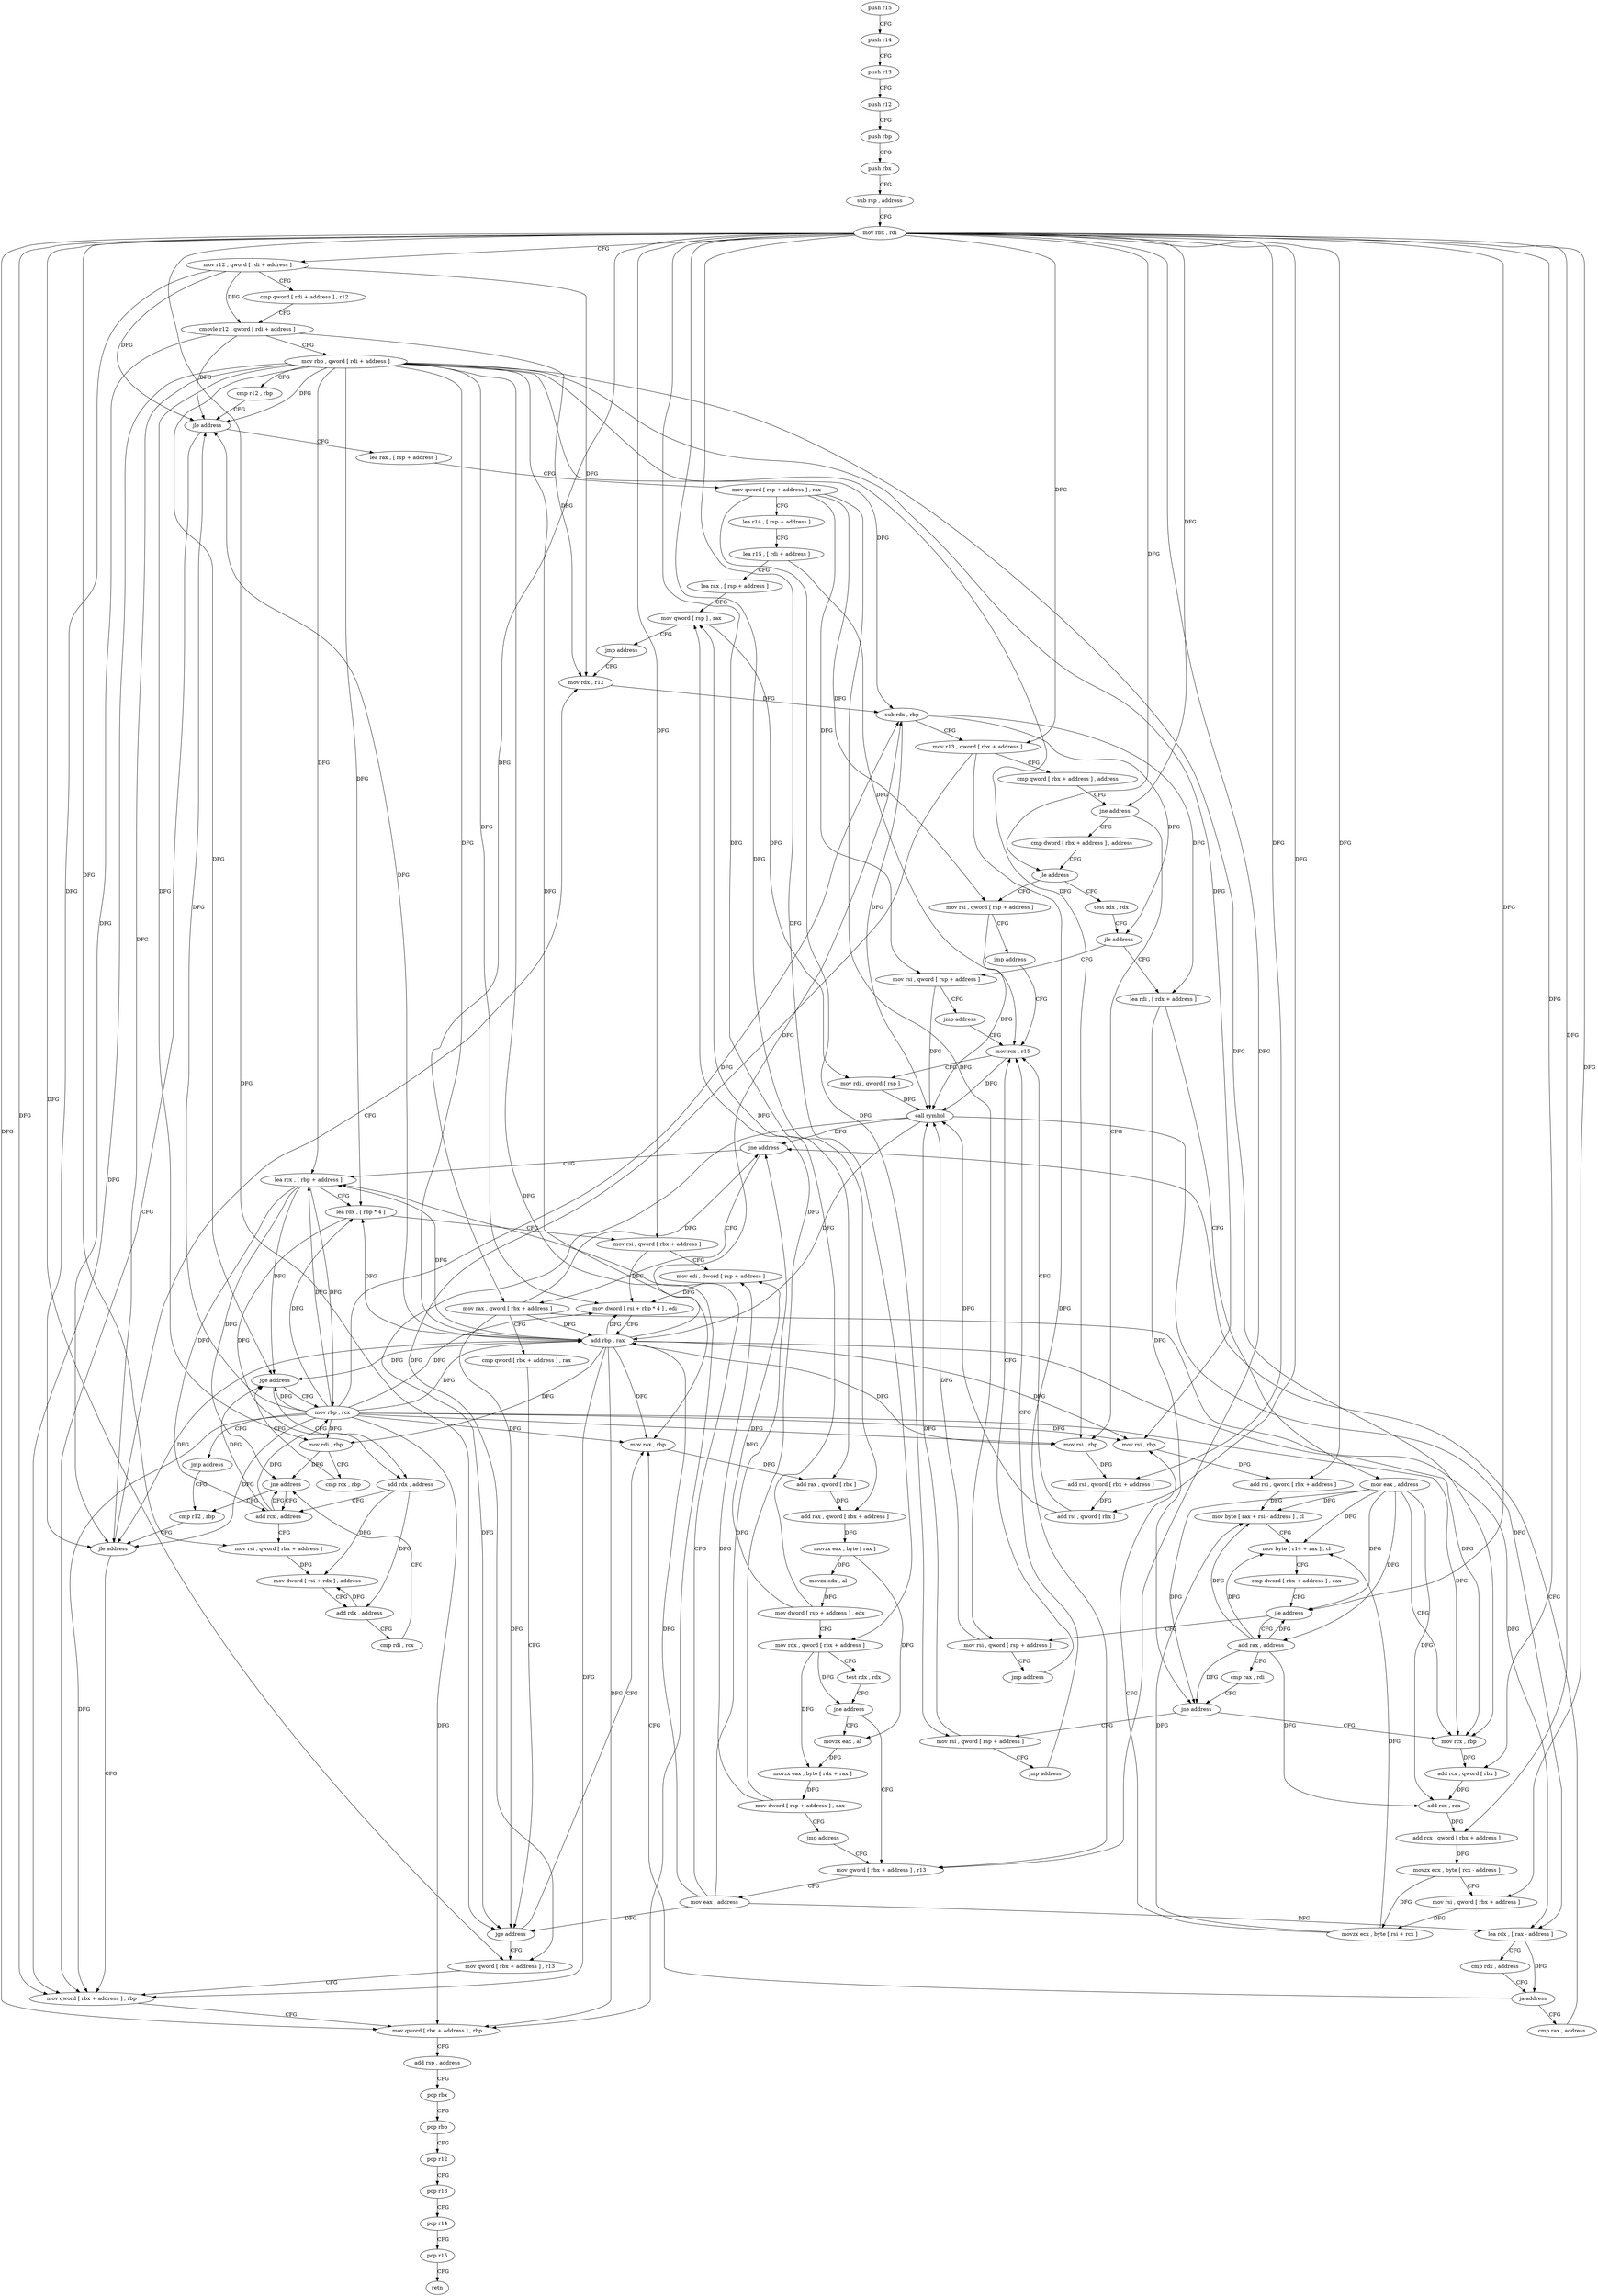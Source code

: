 digraph "func" {
"4235275" [label = "push r15" ]
"4235277" [label = "push r14" ]
"4235279" [label = "push r13" ]
"4235281" [label = "push r12" ]
"4235283" [label = "push rbp" ]
"4235284" [label = "push rbx" ]
"4235285" [label = "sub rsp , address" ]
"4235289" [label = "mov rbx , rdi" ]
"4235292" [label = "mov r12 , qword [ rdi + address ]" ]
"4235296" [label = "cmp qword [ rdi + address ] , r12" ]
"4235300" [label = "cmovle r12 , qword [ rdi + address ]" ]
"4235305" [label = "mov rbp , qword [ rdi + address ]" ]
"4235309" [label = "cmp r12 , rbp" ]
"4235312" [label = "jle address" ]
"4235669" [label = "mov qword [ rbx + address ] , rbp" ]
"4235318" [label = "lea rax , [ rsp + address ]" ]
"4235673" [label = "mov qword [ rbx + address ] , rbp" ]
"4235677" [label = "add rsp , address" ]
"4235681" [label = "pop rbx" ]
"4235682" [label = "pop rbp" ]
"4235683" [label = "pop r12" ]
"4235685" [label = "pop r13" ]
"4235687" [label = "pop r14" ]
"4235689" [label = "pop r15" ]
"4235691" [label = "retn" ]
"4235323" [label = "mov qword [ rsp + address ] , rax" ]
"4235328" [label = "lea r14 , [ rsp + address ]" ]
"4235333" [label = "lea r15 , [ rdi + address ]" ]
"4235337" [label = "lea rax , [ rsp + address ]" ]
"4235342" [label = "mov qword [ rsp ] , rax" ]
"4235346" [label = "jmp address" ]
"4235584" [label = "mov rdx , r12" ]
"4235587" [label = "sub rdx , rbp" ]
"4235590" [label = "mov r13 , qword [ rbx + address ]" ]
"4235594" [label = "cmp qword [ rbx + address ] , address" ]
"4235599" [label = "jne address" ]
"4235351" [label = "cmp dword [ rbx + address ] , address" ]
"4235605" [label = "mov rsi , rbp" ]
"4235358" [label = "jle address" ]
"4235441" [label = "mov rsi , qword [ rsp + address ]" ]
"4235360" [label = "test rdx , rdx" ]
"4235608" [label = "add rsi , qword [ rbx + address ]" ]
"4235612" [label = "add rsi , qword [ rbx ]" ]
"4235615" [label = "mov rcx , r15" ]
"4235446" [label = "jmp address" ]
"4235363" [label = "jle address" ]
"4235451" [label = "mov rsi , qword [ rsp + address ]" ]
"4235365" [label = "lea rdi , [ rdx + address ]" ]
"4235471" [label = "mov rax , rbp" ]
"4235474" [label = "add rax , qword [ rbx ]" ]
"4235477" [label = "add rax , qword [ rbx + address ]" ]
"4235481" [label = "movzx eax , byte [ rax ]" ]
"4235484" [label = "movzx edx , al" ]
"4235487" [label = "mov dword [ rsp + address ] , edx" ]
"4235491" [label = "mov rdx , qword [ rbx + address ]" ]
"4235495" [label = "test rdx , rdx" ]
"4235498" [label = "jne address" ]
"4235692" [label = "movzx eax , al" ]
"4235504" [label = "mov qword [ rbx + address ] , r13" ]
"4235641" [label = "cmp rax , address" ]
"4235645" [label = "jne address" ]
"4235513" [label = "lea rcx , [ rbp + address ]" ]
"4235651" [label = "mov rax , qword [ rbx + address ]" ]
"4235618" [label = "mov rdi , qword [ rsp ]" ]
"4235622" [label = "call symbol" ]
"4235627" [label = "lea rdx , [ rax - address ]" ]
"4235631" [label = "cmp rdx , address" ]
"4235635" [label = "ja address" ]
"4235456" [label = "jmp address" ]
"4235369" [label = "mov eax , address" ]
"4235374" [label = "mov rcx , rbp" ]
"4235695" [label = "movzx eax , byte [ rdx + rax ]" ]
"4235699" [label = "mov dword [ rsp + address ] , eax" ]
"4235703" [label = "jmp address" ]
"4235508" [label = "mov eax , address" ]
"4235517" [label = "lea rdx , [ rbp * 4 ]" ]
"4235525" [label = "mov rsi , qword [ rbx + address ]" ]
"4235529" [label = "mov edi , dword [ rsp + address ]" ]
"4235533" [label = "mov dword [ rsi + rbp * 4 ] , edi" ]
"4235536" [label = "add rbp , rax" ]
"4235539" [label = "mov rdi , rbp" ]
"4235542" [label = "cmp rcx , rbp" ]
"4235545" [label = "jge address" ]
"4235708" [label = "mov rbp , rcx" ]
"4235551" [label = "add rdx , address" ]
"4235655" [label = "cmp qword [ rbx + address ] , rax" ]
"4235659" [label = "jge address" ]
"4235665" [label = "mov qword [ rbx + address ] , r13" ]
"4235461" [label = "mov rsi , qword [ rsp + address ]" ]
"4235466" [label = "jmp address" ]
"4235422" [label = "add rax , address" ]
"4235426" [label = "cmp rax , rdi" ]
"4235429" [label = "jne address" ]
"4235431" [label = "mov rsi , qword [ rsp + address ]" ]
"4235711" [label = "jmp address" ]
"4235579" [label = "cmp r12 , rbp" ]
"4235555" [label = "add rcx , address" ]
"4235377" [label = "add rcx , qword [ rbx ]" ]
"4235380" [label = "add rcx , rax" ]
"4235383" [label = "add rcx , qword [ rbx + address ]" ]
"4235387" [label = "movzx ecx , byte [ rcx - address ]" ]
"4235391" [label = "mov rsi , qword [ rbx + address ]" ]
"4235395" [label = "movzx ecx , byte [ rsi + rcx ]" ]
"4235399" [label = "mov rsi , rbp" ]
"4235402" [label = "add rsi , qword [ rbx + address ]" ]
"4235406" [label = "mov byte [ rax + rsi - address ] , cl" ]
"4235410" [label = "mov byte [ r14 + rax ] , cl" ]
"4235414" [label = "cmp dword [ rbx + address ] , eax" ]
"4235420" [label = "jle address" ]
"4235436" [label = "jmp address" ]
"4235582" [label = "jle address" ]
"4235559" [label = "mov rsi , qword [ rbx + address ]" ]
"4235563" [label = "mov dword [ rsi + rdx ] , address" ]
"4235570" [label = "add rdx , address" ]
"4235574" [label = "cmp rdi , rcx" ]
"4235577" [label = "jne address" ]
"4235275" -> "4235277" [ label = "CFG" ]
"4235277" -> "4235279" [ label = "CFG" ]
"4235279" -> "4235281" [ label = "CFG" ]
"4235281" -> "4235283" [ label = "CFG" ]
"4235283" -> "4235284" [ label = "CFG" ]
"4235284" -> "4235285" [ label = "CFG" ]
"4235285" -> "4235289" [ label = "CFG" ]
"4235289" -> "4235292" [ label = "CFG" ]
"4235289" -> "4235669" [ label = "DFG" ]
"4235289" -> "4235673" [ label = "DFG" ]
"4235289" -> "4235590" [ label = "DFG" ]
"4235289" -> "4235599" [ label = "DFG" ]
"4235289" -> "4235358" [ label = "DFG" ]
"4235289" -> "4235608" [ label = "DFG" ]
"4235289" -> "4235612" [ label = "DFG" ]
"4235289" -> "4235474" [ label = "DFG" ]
"4235289" -> "4235477" [ label = "DFG" ]
"4235289" -> "4235491" [ label = "DFG" ]
"4235289" -> "4235377" [ label = "DFG" ]
"4235289" -> "4235383" [ label = "DFG" ]
"4235289" -> "4235391" [ label = "DFG" ]
"4235289" -> "4235402" [ label = "DFG" ]
"4235289" -> "4235420" [ label = "DFG" ]
"4235289" -> "4235504" [ label = "DFG" ]
"4235289" -> "4235525" [ label = "DFG" ]
"4235289" -> "4235651" [ label = "DFG" ]
"4235289" -> "4235659" [ label = "DFG" ]
"4235289" -> "4235665" [ label = "DFG" ]
"4235289" -> "4235559" [ label = "DFG" ]
"4235292" -> "4235296" [ label = "CFG" ]
"4235292" -> "4235300" [ label = "DFG" ]
"4235292" -> "4235312" [ label = "DFG" ]
"4235292" -> "4235584" [ label = "DFG" ]
"4235292" -> "4235582" [ label = "DFG" ]
"4235296" -> "4235300" [ label = "CFG" ]
"4235300" -> "4235305" [ label = "CFG" ]
"4235300" -> "4235312" [ label = "DFG" ]
"4235300" -> "4235584" [ label = "DFG" ]
"4235300" -> "4235582" [ label = "DFG" ]
"4235305" -> "4235309" [ label = "CFG" ]
"4235305" -> "4235312" [ label = "DFG" ]
"4235305" -> "4235669" [ label = "DFG" ]
"4235305" -> "4235673" [ label = "DFG" ]
"4235305" -> "4235587" [ label = "DFG" ]
"4235305" -> "4235605" [ label = "DFG" ]
"4235305" -> "4235471" [ label = "DFG" ]
"4235305" -> "4235374" [ label = "DFG" ]
"4235305" -> "4235399" [ label = "DFG" ]
"4235305" -> "4235513" [ label = "DFG" ]
"4235305" -> "4235517" [ label = "DFG" ]
"4235305" -> "4235533" [ label = "DFG" ]
"4235305" -> "4235536" [ label = "DFG" ]
"4235305" -> "4235539" [ label = "DFG" ]
"4235305" -> "4235545" [ label = "DFG" ]
"4235305" -> "4235582" [ label = "DFG" ]
"4235309" -> "4235312" [ label = "CFG" ]
"4235312" -> "4235669" [ label = "CFG" ]
"4235312" -> "4235318" [ label = "CFG" ]
"4235669" -> "4235673" [ label = "CFG" ]
"4235318" -> "4235323" [ label = "CFG" ]
"4235673" -> "4235677" [ label = "CFG" ]
"4235677" -> "4235681" [ label = "CFG" ]
"4235681" -> "4235682" [ label = "CFG" ]
"4235682" -> "4235683" [ label = "CFG" ]
"4235683" -> "4235685" [ label = "CFG" ]
"4235685" -> "4235687" [ label = "CFG" ]
"4235687" -> "4235689" [ label = "CFG" ]
"4235689" -> "4235691" [ label = "CFG" ]
"4235323" -> "4235328" [ label = "CFG" ]
"4235323" -> "4235441" [ label = "DFG" ]
"4235323" -> "4235451" [ label = "DFG" ]
"4235323" -> "4235461" [ label = "DFG" ]
"4235323" -> "4235431" [ label = "DFG" ]
"4235328" -> "4235333" [ label = "CFG" ]
"4235333" -> "4235337" [ label = "CFG" ]
"4235333" -> "4235615" [ label = "DFG" ]
"4235337" -> "4235342" [ label = "CFG" ]
"4235342" -> "4235346" [ label = "CFG" ]
"4235342" -> "4235618" [ label = "DFG" ]
"4235346" -> "4235584" [ label = "CFG" ]
"4235584" -> "4235587" [ label = "DFG" ]
"4235587" -> "4235590" [ label = "CFG" ]
"4235587" -> "4235363" [ label = "DFG" ]
"4235587" -> "4235622" [ label = "DFG" ]
"4235587" -> "4235365" [ label = "DFG" ]
"4235590" -> "4235594" [ label = "CFG" ]
"4235590" -> "4235504" [ label = "DFG" ]
"4235590" -> "4235665" [ label = "DFG" ]
"4235594" -> "4235599" [ label = "CFG" ]
"4235599" -> "4235351" [ label = "CFG" ]
"4235599" -> "4235605" [ label = "CFG" ]
"4235351" -> "4235358" [ label = "CFG" ]
"4235605" -> "4235608" [ label = "DFG" ]
"4235358" -> "4235441" [ label = "CFG" ]
"4235358" -> "4235360" [ label = "CFG" ]
"4235441" -> "4235446" [ label = "CFG" ]
"4235441" -> "4235622" [ label = "DFG" ]
"4235360" -> "4235363" [ label = "CFG" ]
"4235608" -> "4235612" [ label = "DFG" ]
"4235612" -> "4235615" [ label = "CFG" ]
"4235612" -> "4235622" [ label = "DFG" ]
"4235615" -> "4235618" [ label = "CFG" ]
"4235615" -> "4235622" [ label = "DFG" ]
"4235446" -> "4235615" [ label = "CFG" ]
"4235363" -> "4235451" [ label = "CFG" ]
"4235363" -> "4235365" [ label = "CFG" ]
"4235451" -> "4235456" [ label = "CFG" ]
"4235451" -> "4235622" [ label = "DFG" ]
"4235365" -> "4235369" [ label = "CFG" ]
"4235365" -> "4235429" [ label = "DFG" ]
"4235471" -> "4235474" [ label = "DFG" ]
"4235474" -> "4235477" [ label = "DFG" ]
"4235477" -> "4235481" [ label = "DFG" ]
"4235481" -> "4235484" [ label = "DFG" ]
"4235481" -> "4235692" [ label = "DFG" ]
"4235484" -> "4235487" [ label = "DFG" ]
"4235487" -> "4235491" [ label = "CFG" ]
"4235487" -> "4235342" [ label = "DFG" ]
"4235487" -> "4235529" [ label = "DFG" ]
"4235491" -> "4235495" [ label = "CFG" ]
"4235491" -> "4235498" [ label = "DFG" ]
"4235491" -> "4235695" [ label = "DFG" ]
"4235495" -> "4235498" [ label = "CFG" ]
"4235498" -> "4235692" [ label = "CFG" ]
"4235498" -> "4235504" [ label = "CFG" ]
"4235692" -> "4235695" [ label = "DFG" ]
"4235504" -> "4235508" [ label = "CFG" ]
"4235641" -> "4235645" [ label = "CFG" ]
"4235645" -> "4235513" [ label = "CFG" ]
"4235645" -> "4235651" [ label = "CFG" ]
"4235513" -> "4235517" [ label = "CFG" ]
"4235513" -> "4235545" [ label = "DFG" ]
"4235513" -> "4235708" [ label = "DFG" ]
"4235513" -> "4235555" [ label = "DFG" ]
"4235513" -> "4235577" [ label = "DFG" ]
"4235651" -> "4235655" [ label = "CFG" ]
"4235651" -> "4235627" [ label = "DFG" ]
"4235651" -> "4235645" [ label = "DFG" ]
"4235651" -> "4235536" [ label = "DFG" ]
"4235651" -> "4235659" [ label = "DFG" ]
"4235618" -> "4235622" [ label = "DFG" ]
"4235622" -> "4235627" [ label = "DFG" ]
"4235622" -> "4235645" [ label = "DFG" ]
"4235622" -> "4235536" [ label = "DFG" ]
"4235622" -> "4235659" [ label = "DFG" ]
"4235627" -> "4235631" [ label = "CFG" ]
"4235627" -> "4235635" [ label = "DFG" ]
"4235631" -> "4235635" [ label = "CFG" ]
"4235635" -> "4235471" [ label = "CFG" ]
"4235635" -> "4235641" [ label = "CFG" ]
"4235456" -> "4235615" [ label = "CFG" ]
"4235369" -> "4235374" [ label = "CFG" ]
"4235369" -> "4235380" [ label = "DFG" ]
"4235369" -> "4235406" [ label = "DFG" ]
"4235369" -> "4235410" [ label = "DFG" ]
"4235369" -> "4235420" [ label = "DFG" ]
"4235369" -> "4235422" [ label = "DFG" ]
"4235369" -> "4235429" [ label = "DFG" ]
"4235374" -> "4235377" [ label = "DFG" ]
"4235695" -> "4235699" [ label = "DFG" ]
"4235699" -> "4235703" [ label = "CFG" ]
"4235699" -> "4235342" [ label = "DFG" ]
"4235699" -> "4235529" [ label = "DFG" ]
"4235703" -> "4235504" [ label = "CFG" ]
"4235508" -> "4235513" [ label = "CFG" ]
"4235508" -> "4235627" [ label = "DFG" ]
"4235508" -> "4235645" [ label = "DFG" ]
"4235508" -> "4235536" [ label = "DFG" ]
"4235508" -> "4235659" [ label = "DFG" ]
"4235517" -> "4235525" [ label = "CFG" ]
"4235517" -> "4235551" [ label = "DFG" ]
"4235525" -> "4235529" [ label = "CFG" ]
"4235525" -> "4235533" [ label = "DFG" ]
"4235529" -> "4235533" [ label = "DFG" ]
"4235533" -> "4235536" [ label = "CFG" ]
"4235536" -> "4235539" [ label = "DFG" ]
"4235536" -> "4235312" [ label = "DFG" ]
"4235536" -> "4235669" [ label = "DFG" ]
"4235536" -> "4235673" [ label = "DFG" ]
"4235536" -> "4235587" [ label = "DFG" ]
"4235536" -> "4235605" [ label = "DFG" ]
"4235536" -> "4235471" [ label = "DFG" ]
"4235536" -> "4235374" [ label = "DFG" ]
"4235536" -> "4235399" [ label = "DFG" ]
"4235536" -> "4235513" [ label = "DFG" ]
"4235536" -> "4235517" [ label = "DFG" ]
"4235536" -> "4235533" [ label = "DFG" ]
"4235536" -> "4235545" [ label = "DFG" ]
"4235536" -> "4235582" [ label = "DFG" ]
"4235539" -> "4235542" [ label = "CFG" ]
"4235539" -> "4235577" [ label = "DFG" ]
"4235542" -> "4235545" [ label = "CFG" ]
"4235545" -> "4235708" [ label = "CFG" ]
"4235545" -> "4235551" [ label = "CFG" ]
"4235708" -> "4235711" [ label = "CFG" ]
"4235708" -> "4235312" [ label = "DFG" ]
"4235708" -> "4235669" [ label = "DFG" ]
"4235708" -> "4235673" [ label = "DFG" ]
"4235708" -> "4235587" [ label = "DFG" ]
"4235708" -> "4235605" [ label = "DFG" ]
"4235708" -> "4235471" [ label = "DFG" ]
"4235708" -> "4235374" [ label = "DFG" ]
"4235708" -> "4235399" [ label = "DFG" ]
"4235708" -> "4235513" [ label = "DFG" ]
"4235708" -> "4235517" [ label = "DFG" ]
"4235708" -> "4235539" [ label = "DFG" ]
"4235708" -> "4235545" [ label = "DFG" ]
"4235708" -> "4235533" [ label = "DFG" ]
"4235708" -> "4235536" [ label = "DFG" ]
"4235708" -> "4235582" [ label = "DFG" ]
"4235551" -> "4235555" [ label = "CFG" ]
"4235551" -> "4235563" [ label = "DFG" ]
"4235551" -> "4235570" [ label = "DFG" ]
"4235655" -> "4235659" [ label = "CFG" ]
"4235659" -> "4235471" [ label = "CFG" ]
"4235659" -> "4235665" [ label = "CFG" ]
"4235665" -> "4235669" [ label = "CFG" ]
"4235461" -> "4235466" [ label = "CFG" ]
"4235461" -> "4235622" [ label = "DFG" ]
"4235466" -> "4235615" [ label = "CFG" ]
"4235422" -> "4235426" [ label = "CFG" ]
"4235422" -> "4235380" [ label = "DFG" ]
"4235422" -> "4235420" [ label = "DFG" ]
"4235422" -> "4235406" [ label = "DFG" ]
"4235422" -> "4235410" [ label = "DFG" ]
"4235422" -> "4235429" [ label = "DFG" ]
"4235426" -> "4235429" [ label = "CFG" ]
"4235429" -> "4235374" [ label = "CFG" ]
"4235429" -> "4235431" [ label = "CFG" ]
"4235431" -> "4235436" [ label = "CFG" ]
"4235431" -> "4235622" [ label = "DFG" ]
"4235711" -> "4235579" [ label = "CFG" ]
"4235579" -> "4235582" [ label = "CFG" ]
"4235555" -> "4235559" [ label = "CFG" ]
"4235555" -> "4235708" [ label = "DFG" ]
"4235555" -> "4235545" [ label = "DFG" ]
"4235555" -> "4235577" [ label = "DFG" ]
"4235377" -> "4235380" [ label = "DFG" ]
"4235380" -> "4235383" [ label = "DFG" ]
"4235383" -> "4235387" [ label = "DFG" ]
"4235387" -> "4235391" [ label = "CFG" ]
"4235387" -> "4235395" [ label = "DFG" ]
"4235391" -> "4235395" [ label = "DFG" ]
"4235395" -> "4235399" [ label = "CFG" ]
"4235395" -> "4235406" [ label = "DFG" ]
"4235395" -> "4235410" [ label = "DFG" ]
"4235399" -> "4235402" [ label = "DFG" ]
"4235402" -> "4235406" [ label = "DFG" ]
"4235406" -> "4235410" [ label = "CFG" ]
"4235410" -> "4235414" [ label = "CFG" ]
"4235414" -> "4235420" [ label = "CFG" ]
"4235420" -> "4235461" [ label = "CFG" ]
"4235420" -> "4235422" [ label = "CFG" ]
"4235436" -> "4235615" [ label = "CFG" ]
"4235582" -> "4235669" [ label = "CFG" ]
"4235582" -> "4235584" [ label = "CFG" ]
"4235559" -> "4235563" [ label = "DFG" ]
"4235563" -> "4235570" [ label = "CFG" ]
"4235570" -> "4235574" [ label = "CFG" ]
"4235570" -> "4235563" [ label = "DFG" ]
"4235574" -> "4235577" [ label = "CFG" ]
"4235577" -> "4235555" [ label = "CFG" ]
"4235577" -> "4235579" [ label = "CFG" ]
}
